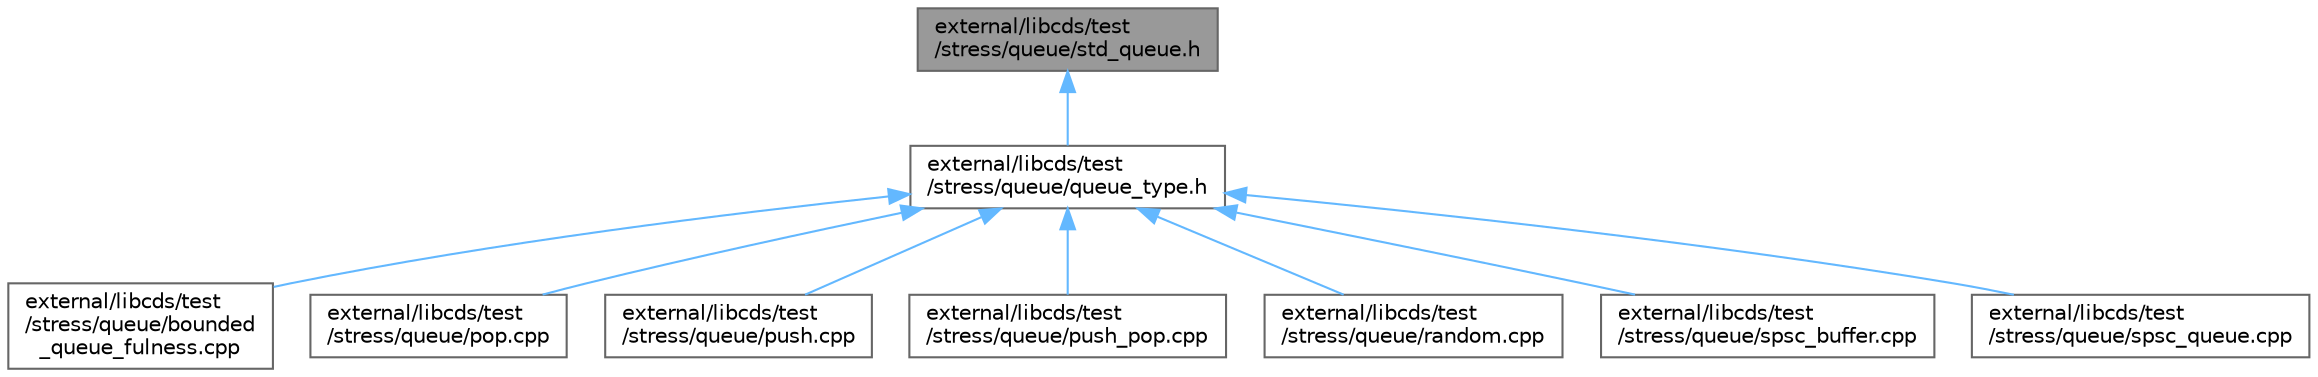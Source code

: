 digraph "external/libcds/test/stress/queue/std_queue.h"
{
 // LATEX_PDF_SIZE
  bgcolor="transparent";
  edge [fontname=Helvetica,fontsize=10,labelfontname=Helvetica,labelfontsize=10];
  node [fontname=Helvetica,fontsize=10,shape=box,height=0.2,width=0.4];
  Node1 [id="Node000001",label="external/libcds/test\l/stress/queue/std_queue.h",height=0.2,width=0.4,color="gray40", fillcolor="grey60", style="filled", fontcolor="black",tooltip=" "];
  Node1 -> Node2 [id="edge1_Node000001_Node000002",dir="back",color="steelblue1",style="solid",tooltip=" "];
  Node2 [id="Node000002",label="external/libcds/test\l/stress/queue/queue_type.h",height=0.2,width=0.4,color="grey40", fillcolor="white", style="filled",URL="$queue__type_8h.html",tooltip=" "];
  Node2 -> Node3 [id="edge2_Node000002_Node000003",dir="back",color="steelblue1",style="solid",tooltip=" "];
  Node3 [id="Node000003",label="external/libcds/test\l/stress/queue/bounded\l_queue_fulness.cpp",height=0.2,width=0.4,color="grey40", fillcolor="white", style="filled",URL="$bounded__queue__fulness_8cpp.html",tooltip=" "];
  Node2 -> Node4 [id="edge3_Node000002_Node000004",dir="back",color="steelblue1",style="solid",tooltip=" "];
  Node4 [id="Node000004",label="external/libcds/test\l/stress/queue/pop.cpp",height=0.2,width=0.4,color="grey40", fillcolor="white", style="filled",URL="$queue_2pop_8cpp.html",tooltip=" "];
  Node2 -> Node5 [id="edge4_Node000002_Node000005",dir="back",color="steelblue1",style="solid",tooltip=" "];
  Node5 [id="Node000005",label="external/libcds/test\l/stress/queue/push.cpp",height=0.2,width=0.4,color="grey40", fillcolor="white", style="filled",URL="$queue_2push_8cpp.html",tooltip=" "];
  Node2 -> Node6 [id="edge5_Node000002_Node000006",dir="back",color="steelblue1",style="solid",tooltip=" "];
  Node6 [id="Node000006",label="external/libcds/test\l/stress/queue/push_pop.cpp",height=0.2,width=0.4,color="grey40", fillcolor="white", style="filled",URL="$queue_2push__pop_8cpp.html",tooltip=" "];
  Node2 -> Node7 [id="edge6_Node000002_Node000007",dir="back",color="steelblue1",style="solid",tooltip=" "];
  Node7 [id="Node000007",label="external/libcds/test\l/stress/queue/random.cpp",height=0.2,width=0.4,color="grey40", fillcolor="white", style="filled",URL="$random_8cpp.html",tooltip=" "];
  Node2 -> Node8 [id="edge7_Node000002_Node000008",dir="back",color="steelblue1",style="solid",tooltip=" "];
  Node8 [id="Node000008",label="external/libcds/test\l/stress/queue/spsc_buffer.cpp",height=0.2,width=0.4,color="grey40", fillcolor="white", style="filled",URL="$spsc__buffer_8cpp.html",tooltip=" "];
  Node2 -> Node9 [id="edge8_Node000002_Node000009",dir="back",color="steelblue1",style="solid",tooltip=" "];
  Node9 [id="Node000009",label="external/libcds/test\l/stress/queue/spsc_queue.cpp",height=0.2,width=0.4,color="grey40", fillcolor="white", style="filled",URL="$spsc__queue_8cpp.html",tooltip=" "];
}
